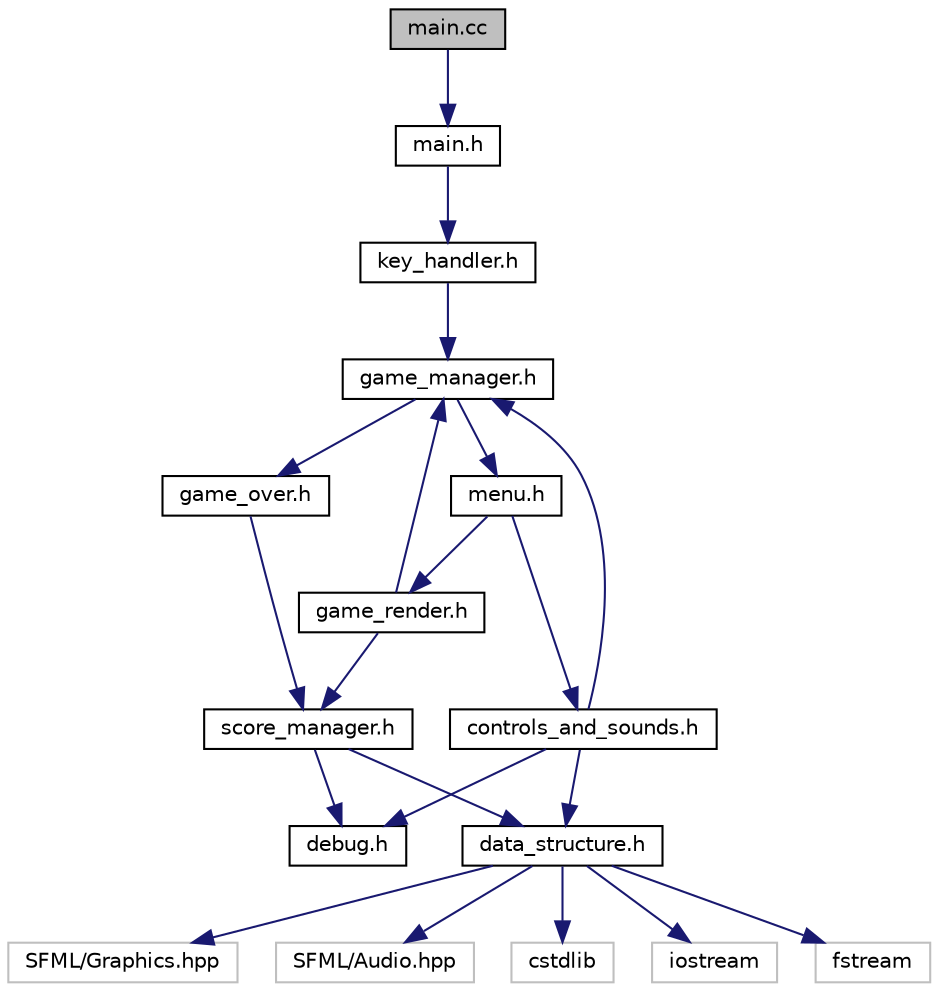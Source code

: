 digraph "main.cc"
{
  edge [fontname="Helvetica",fontsize="10",labelfontname="Helvetica",labelfontsize="10"];
  node [fontname="Helvetica",fontsize="10",shape=record];
  Node1 [label="main.cc",height=0.2,width=0.4,color="black", fillcolor="grey75", style="filled", fontcolor="black"];
  Node1 -> Node2 [color="midnightblue",fontsize="10",style="solid",fontname="Helvetica"];
  Node2 [label="main.h",height=0.2,width=0.4,color="black", fillcolor="white", style="filled",URL="$main_8h.html"];
  Node2 -> Node3 [color="midnightblue",fontsize="10",style="solid",fontname="Helvetica"];
  Node3 [label="key_handler.h",height=0.2,width=0.4,color="black", fillcolor="white", style="filled",URL="$key__handler_8h.html"];
  Node3 -> Node4 [color="midnightblue",fontsize="10",style="solid",fontname="Helvetica"];
  Node4 [label="game_manager.h",height=0.2,width=0.4,color="black", fillcolor="white", style="filled",URL="$game__manager_8h.html"];
  Node4 -> Node5 [color="midnightblue",fontsize="10",style="solid",fontname="Helvetica"];
  Node5 [label="menu.h",height=0.2,width=0.4,color="black", fillcolor="white", style="filled",URL="$menu_8h.html"];
  Node5 -> Node6 [color="midnightblue",fontsize="10",style="solid",fontname="Helvetica"];
  Node6 [label="game_render.h",height=0.2,width=0.4,color="black", fillcolor="white", style="filled",URL="$game__render_8h.html"];
  Node6 -> Node4 [color="midnightblue",fontsize="10",style="solid",fontname="Helvetica"];
  Node6 -> Node7 [color="midnightblue",fontsize="10",style="solid",fontname="Helvetica"];
  Node7 [label="score_manager.h",height=0.2,width=0.4,color="black", fillcolor="white", style="filled",URL="$score__manager_8h.html"];
  Node7 -> Node8 [color="midnightblue",fontsize="10",style="solid",fontname="Helvetica"];
  Node8 [label="debug.h",height=0.2,width=0.4,color="black", fillcolor="white", style="filled",URL="$debug_8h.html"];
  Node7 -> Node9 [color="midnightblue",fontsize="10",style="solid",fontname="Helvetica"];
  Node9 [label="data_structure.h",height=0.2,width=0.4,color="black", fillcolor="white", style="filled",URL="$data__structure_8h.html"];
  Node9 -> Node10 [color="midnightblue",fontsize="10",style="solid",fontname="Helvetica"];
  Node10 [label="SFML/Graphics.hpp",height=0.2,width=0.4,color="grey75", fillcolor="white", style="filled"];
  Node9 -> Node11 [color="midnightblue",fontsize="10",style="solid",fontname="Helvetica"];
  Node11 [label="SFML/Audio.hpp",height=0.2,width=0.4,color="grey75", fillcolor="white", style="filled"];
  Node9 -> Node12 [color="midnightblue",fontsize="10",style="solid",fontname="Helvetica"];
  Node12 [label="cstdlib",height=0.2,width=0.4,color="grey75", fillcolor="white", style="filled"];
  Node9 -> Node13 [color="midnightblue",fontsize="10",style="solid",fontname="Helvetica"];
  Node13 [label="iostream",height=0.2,width=0.4,color="grey75", fillcolor="white", style="filled"];
  Node9 -> Node14 [color="midnightblue",fontsize="10",style="solid",fontname="Helvetica"];
  Node14 [label="fstream",height=0.2,width=0.4,color="grey75", fillcolor="white", style="filled"];
  Node5 -> Node15 [color="midnightblue",fontsize="10",style="solid",fontname="Helvetica"];
  Node15 [label="controls_and_sounds.h",height=0.2,width=0.4,color="black", fillcolor="white", style="filled",URL="$controls__and__sounds_8h.html"];
  Node15 -> Node8 [color="midnightblue",fontsize="10",style="solid",fontname="Helvetica"];
  Node15 -> Node9 [color="midnightblue",fontsize="10",style="solid",fontname="Helvetica"];
  Node15 -> Node4 [color="midnightblue",fontsize="10",style="solid",fontname="Helvetica"];
  Node4 -> Node16 [color="midnightblue",fontsize="10",style="solid",fontname="Helvetica"];
  Node16 [label="game_over.h",height=0.2,width=0.4,color="black", fillcolor="white", style="filled",URL="$game__over_8h.html"];
  Node16 -> Node7 [color="midnightblue",fontsize="10",style="solid",fontname="Helvetica"];
}
